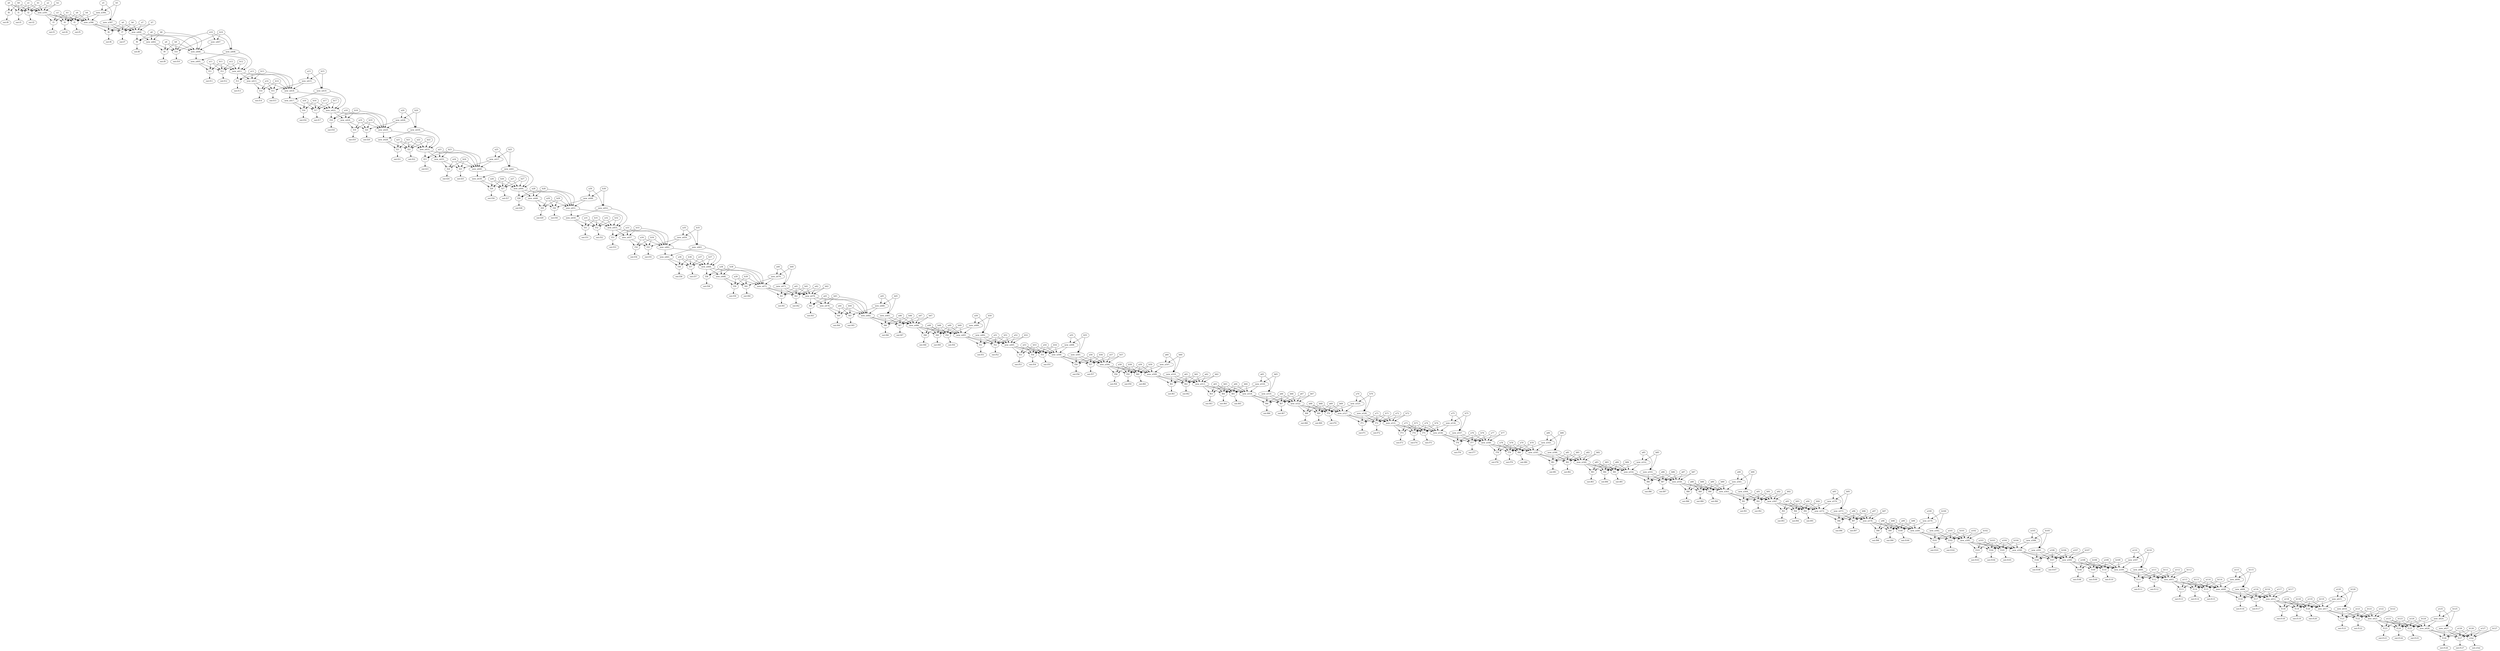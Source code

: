 digraph G {
    "a0" -> "f0";
    "b0" -> "f0";
    "a0" -> "f1";
    "b0" -> "f1";
    "a1" -> "f1";
    "b1" -> "f1";
    "a0" -> "f2";
    "b0" -> "f2";
    "a1" -> "f2";
    "b1" -> "f2";
    "a2" -> "f2";
    "b2" -> "f2";
    "new_n391_" -> "f3";
    "a3" -> "f3";
    "b3" -> "f3";
    "a1" -> "new_n391_";
    "a2" -> "new_n391_";
    "b2" -> "new_n391_";
    "b1" -> "new_n391_";
    "b0" -> "new_n391_";
    "a0" -> "new_n391_";
    "new_n391_" -> "f4";
    "a3" -> "f4";
    "b3" -> "f4";
    "a4" -> "f4";
    "b4" -> "f4";
    "new_n391_" -> "f5";
    "a4" -> "f5";
    "b4" -> "f5";
    "a3" -> "f5";
    "b3" -> "f5";
    "new_n394_" -> "f5";
    "a5" -> "new_n394_";
    "b5" -> "new_n394_";
    "new_n396_" -> "f6";
    "new_n397_" -> "f6";
    "a6" -> "f6";
    "b6" -> "f6";
    "new_n391_" -> "new_n396_";
    "a4" -> "new_n396_";
    "b4" -> "new_n396_";
    "a3" -> "new_n396_";
    "b3" -> "new_n396_";
    "new_n394_" -> "new_n396_";
    "a5" -> "new_n397_";
    "b5" -> "new_n397_";
    "new_n396_" -> "f7";
    "new_n397_" -> "f7";
    "a6" -> "f7";
    "b6" -> "f7";
    "a7" -> "f7";
    "b7" -> "f7";
    "new_n400_" -> "f8";
    "a8" -> "f8";
    "b8" -> "f8";
    "a6" -> "new_n400_";
    "a7" -> "new_n400_";
    "b7" -> "new_n400_";
    "b6" -> "new_n400_";
    "new_n397_" -> "new_n400_";
    "new_n396_" -> "new_n400_";
    "new_n402_" -> "f9";
    "a9" -> "f9";
    "b9" -> "f9";
    "new_n400_" -> "new_n402_";
    "a8" -> "new_n402_";
    "b8" -> "new_n402_";
    "new_n402_" -> "f10";
    "a9" -> "f10";
    "b9" -> "f10";
    "a10" -> "f10";
    "b10" -> "f10";
    "new_n405_" -> "f11";
    "a11" -> "f11";
    "b11" -> "f11";
    "new_n406_" -> "new_n405_";
    "new_n408_" -> "new_n405_";
    "new_n400_" -> "new_n406_";
    "a9" -> "new_n406_";
    "b9" -> "new_n406_";
    "a8" -> "new_n406_";
    "b8" -> "new_n406_";
    "new_n407_" -> "new_n406_";
    "a10" -> "new_n407_";
    "b10" -> "new_n407_";
    "a10" -> "new_n408_";
    "b10" -> "new_n408_";
    "new_n405_" -> "f12";
    "a11" -> "f12";
    "b11" -> "f12";
    "a12" -> "f12";
    "b12" -> "f12";
    "new_n411_" -> "f13";
    "a13" -> "f13";
    "b13" -> "f13";
    "a11" -> "new_n411_";
    "a12" -> "new_n411_";
    "b12" -> "new_n411_";
    "b11" -> "new_n411_";
    "new_n408_" -> "new_n411_";
    "new_n406_" -> "new_n411_";
    "new_n413_" -> "f14";
    "a14" -> "f14";
    "b14" -> "f14";
    "new_n411_" -> "new_n413_";
    "a13" -> "new_n413_";
    "b13" -> "new_n413_";
    "new_n413_" -> "f15";
    "a14" -> "f15";
    "b14" -> "f15";
    "new_n415_" -> "f15";
    "a15" -> "new_n415_";
    "b15" -> "new_n415_";
    "new_n417_" -> "f16";
    "a16" -> "f16";
    "b16" -> "f16";
    "new_n418_" -> "new_n417_";
    "new_n419_" -> "new_n417_";
    "new_n411_" -> "new_n418_";
    "a14" -> "new_n418_";
    "b14" -> "new_n418_";
    "a13" -> "new_n418_";
    "b13" -> "new_n418_";
    "new_n415_" -> "new_n418_";
    "a15" -> "new_n419_";
    "b15" -> "new_n419_";
    "new_n417_" -> "f17";
    "a16" -> "f17";
    "b16" -> "f17";
    "a17" -> "f17";
    "b17" -> "f17";
    "new_n422_" -> "f18";
    "a18" -> "f18";
    "b18" -> "f18";
    "a16" -> "new_n422_";
    "a17" -> "new_n422_";
    "b17" -> "new_n422_";
    "b16" -> "new_n422_";
    "new_n419_" -> "new_n422_";
    "new_n418_" -> "new_n422_";
    "new_n424_" -> "f19";
    "a19" -> "f19";
    "b19" -> "f19";
    "new_n422_" -> "new_n424_";
    "a18" -> "new_n424_";
    "b18" -> "new_n424_";
    "new_n424_" -> "f20";
    "a19" -> "f20";
    "b19" -> "f20";
    "new_n426_" -> "f20";
    "a20" -> "new_n426_";
    "b20" -> "new_n426_";
    "new_n428_" -> "f21";
    "a21" -> "f21";
    "b21" -> "f21";
    "new_n429_" -> "new_n428_";
    "new_n430_" -> "new_n428_";
    "new_n422_" -> "new_n429_";
    "a19" -> "new_n429_";
    "b19" -> "new_n429_";
    "a18" -> "new_n429_";
    "b18" -> "new_n429_";
    "new_n426_" -> "new_n429_";
    "a20" -> "new_n430_";
    "b20" -> "new_n430_";
    "new_n428_" -> "f22";
    "a21" -> "f22";
    "b21" -> "f22";
    "a22" -> "f22";
    "b22" -> "f22";
    "new_n433_" -> "f23";
    "a23" -> "f23";
    "b23" -> "f23";
    "a21" -> "new_n433_";
    "a22" -> "new_n433_";
    "b22" -> "new_n433_";
    "b21" -> "new_n433_";
    "new_n430_" -> "new_n433_";
    "new_n429_" -> "new_n433_";
    "new_n435_" -> "f24";
    "a24" -> "f24";
    "b24" -> "f24";
    "new_n433_" -> "new_n435_";
    "a23" -> "new_n435_";
    "b23" -> "new_n435_";
    "new_n435_" -> "f25";
    "a24" -> "f25";
    "b24" -> "f25";
    "new_n437_" -> "f25";
    "a25" -> "new_n437_";
    "b25" -> "new_n437_";
    "new_n439_" -> "f26";
    "a26" -> "f26";
    "b26" -> "f26";
    "new_n440_" -> "new_n439_";
    "new_n441_" -> "new_n439_";
    "new_n433_" -> "new_n440_";
    "a24" -> "new_n440_";
    "b24" -> "new_n440_";
    "a23" -> "new_n440_";
    "b23" -> "new_n440_";
    "new_n437_" -> "new_n440_";
    "a25" -> "new_n441_";
    "b25" -> "new_n441_";
    "new_n439_" -> "f27";
    "a26" -> "f27";
    "b26" -> "f27";
    "a27" -> "f27";
    "b27" -> "f27";
    "new_n444_" -> "f28";
    "a28" -> "f28";
    "b28" -> "f28";
    "a26" -> "new_n444_";
    "a27" -> "new_n444_";
    "b27" -> "new_n444_";
    "b26" -> "new_n444_";
    "new_n441_" -> "new_n444_";
    "new_n440_" -> "new_n444_";
    "new_n446_" -> "f29";
    "a29" -> "f29";
    "b29" -> "f29";
    "new_n444_" -> "new_n446_";
    "a28" -> "new_n446_";
    "b28" -> "new_n446_";
    "new_n446_" -> "f30";
    "a29" -> "f30";
    "b29" -> "f30";
    "new_n448_" -> "f30";
    "a30" -> "new_n448_";
    "b30" -> "new_n448_";
    "new_n450_" -> "f31";
    "a31" -> "f31";
    "b31" -> "f31";
    "new_n451_" -> "new_n450_";
    "new_n452_" -> "new_n450_";
    "new_n444_" -> "new_n451_";
    "a29" -> "new_n451_";
    "b29" -> "new_n451_";
    "a28" -> "new_n451_";
    "b28" -> "new_n451_";
    "new_n448_" -> "new_n451_";
    "a30" -> "new_n452_";
    "b30" -> "new_n452_";
    "new_n450_" -> "f32";
    "a31" -> "f32";
    "b31" -> "f32";
    "a32" -> "f32";
    "b32" -> "f32";
    "new_n455_" -> "f33";
    "a33" -> "f33";
    "b33" -> "f33";
    "a31" -> "new_n455_";
    "a32" -> "new_n455_";
    "b32" -> "new_n455_";
    "b31" -> "new_n455_";
    "new_n452_" -> "new_n455_";
    "new_n451_" -> "new_n455_";
    "new_n457_" -> "f34";
    "a34" -> "f34";
    "b34" -> "f34";
    "new_n455_" -> "new_n457_";
    "a33" -> "new_n457_";
    "b33" -> "new_n457_";
    "new_n457_" -> "f35";
    "a34" -> "f35";
    "b34" -> "f35";
    "new_n459_" -> "f35";
    "a35" -> "new_n459_";
    "b35" -> "new_n459_";
    "new_n461_" -> "f36";
    "a36" -> "f36";
    "b36" -> "f36";
    "new_n462_" -> "new_n461_";
    "new_n463_" -> "new_n461_";
    "new_n455_" -> "new_n462_";
    "a34" -> "new_n462_";
    "b34" -> "new_n462_";
    "a33" -> "new_n462_";
    "b33" -> "new_n462_";
    "new_n459_" -> "new_n462_";
    "a35" -> "new_n463_";
    "b35" -> "new_n463_";
    "new_n461_" -> "f37";
    "a36" -> "f37";
    "b36" -> "f37";
    "a37" -> "f37";
    "b37" -> "f37";
    "new_n466_" -> "f38";
    "a38" -> "f38";
    "b38" -> "f38";
    "a36" -> "new_n466_";
    "a37" -> "new_n466_";
    "b37" -> "new_n466_";
    "b36" -> "new_n466_";
    "new_n463_" -> "new_n466_";
    "new_n462_" -> "new_n466_";
    "new_n468_" -> "f39";
    "a39" -> "f39";
    "b39" -> "f39";
    "new_n466_" -> "new_n468_";
    "a38" -> "new_n468_";
    "b38" -> "new_n468_";
    "new_n468_" -> "f40";
    "a39" -> "f40";
    "b39" -> "f40";
    "new_n470_" -> "f40";
    "a40" -> "new_n470_";
    "b40" -> "new_n470_";
    "new_n472_" -> "f41";
    "new_n473_" -> "f41";
    "a41" -> "f41";
    "b41" -> "f41";
    "new_n466_" -> "new_n472_";
    "a39" -> "new_n472_";
    "b39" -> "new_n472_";
    "a38" -> "new_n472_";
    "b38" -> "new_n472_";
    "new_n470_" -> "new_n472_";
    "a40" -> "new_n473_";
    "b40" -> "new_n473_";
    "new_n472_" -> "f42";
    "new_n473_" -> "f42";
    "a41" -> "f42";
    "b41" -> "f42";
    "a42" -> "f42";
    "b42" -> "f42";
    "new_n476_" -> "f43";
    "a43" -> "f43";
    "b43" -> "f43";
    "a41" -> "new_n476_";
    "a42" -> "new_n476_";
    "b42" -> "new_n476_";
    "b41" -> "new_n476_";
    "new_n473_" -> "new_n476_";
    "new_n472_" -> "new_n476_";
    "new_n478_" -> "f44";
    "a44" -> "f44";
    "b44" -> "f44";
    "new_n476_" -> "new_n478_";
    "a43" -> "new_n478_";
    "b43" -> "new_n478_";
    "new_n478_" -> "f45";
    "a44" -> "f45";
    "b44" -> "f45";
    "new_n480_" -> "f45";
    "a45" -> "new_n480_";
    "b45" -> "new_n480_";
    "new_n482_" -> "f46";
    "new_n483_" -> "f46";
    "a46" -> "f46";
    "b46" -> "f46";
    "new_n476_" -> "new_n482_";
    "a44" -> "new_n482_";
    "b44" -> "new_n482_";
    "a43" -> "new_n482_";
    "b43" -> "new_n482_";
    "new_n480_" -> "new_n482_";
    "a45" -> "new_n483_";
    "b45" -> "new_n483_";
    "new_n482_" -> "f47";
    "new_n483_" -> "f47";
    "a46" -> "f47";
    "b46" -> "f47";
    "a47" -> "f47";
    "b47" -> "f47";
    "new_n486_" -> "f48";
    "a48" -> "f48";
    "b48" -> "f48";
    "a46" -> "new_n486_";
    "a47" -> "new_n486_";
    "b47" -> "new_n486_";
    "b46" -> "new_n486_";
    "new_n483_" -> "new_n486_";
    "new_n482_" -> "new_n486_";
    "new_n486_" -> "f49";
    "a48" -> "f49";
    "b48" -> "f49";
    "a49" -> "f49";
    "b49" -> "f49";
    "new_n486_" -> "f50";
    "a49" -> "f50";
    "b49" -> "f50";
    "a48" -> "f50";
    "b48" -> "f50";
    "new_n489_" -> "f50";
    "a50" -> "new_n489_";
    "b50" -> "new_n489_";
    "new_n491_" -> "f51";
    "new_n492_" -> "f51";
    "a51" -> "f51";
    "b51" -> "f51";
    "new_n486_" -> "new_n491_";
    "a49" -> "new_n491_";
    "b49" -> "new_n491_";
    "a48" -> "new_n491_";
    "b48" -> "new_n491_";
    "new_n489_" -> "new_n491_";
    "a50" -> "new_n492_";
    "b50" -> "new_n492_";
    "new_n491_" -> "f52";
    "new_n492_" -> "f52";
    "a51" -> "f52";
    "b51" -> "f52";
    "a52" -> "f52";
    "b52" -> "f52";
    "new_n495_" -> "f53";
    "a53" -> "f53";
    "b53" -> "f53";
    "a51" -> "new_n495_";
    "a52" -> "new_n495_";
    "b52" -> "new_n495_";
    "b51" -> "new_n495_";
    "new_n492_" -> "new_n495_";
    "new_n491_" -> "new_n495_";
    "new_n495_" -> "f54";
    "a53" -> "f54";
    "b53" -> "f54";
    "a54" -> "f54";
    "b54" -> "f54";
    "new_n495_" -> "f55";
    "a54" -> "f55";
    "b54" -> "f55";
    "a53" -> "f55";
    "b53" -> "f55";
    "new_n498_" -> "f55";
    "a55" -> "new_n498_";
    "b55" -> "new_n498_";
    "new_n500_" -> "f56";
    "new_n501_" -> "f56";
    "a56" -> "f56";
    "b56" -> "f56";
    "new_n495_" -> "new_n500_";
    "a54" -> "new_n500_";
    "b54" -> "new_n500_";
    "a53" -> "new_n500_";
    "b53" -> "new_n500_";
    "new_n498_" -> "new_n500_";
    "a55" -> "new_n501_";
    "b55" -> "new_n501_";
    "new_n500_" -> "f57";
    "new_n501_" -> "f57";
    "a56" -> "f57";
    "b56" -> "f57";
    "a57" -> "f57";
    "b57" -> "f57";
    "new_n504_" -> "f58";
    "a58" -> "f58";
    "b58" -> "f58";
    "a56" -> "new_n504_";
    "a57" -> "new_n504_";
    "b57" -> "new_n504_";
    "b56" -> "new_n504_";
    "new_n501_" -> "new_n504_";
    "new_n500_" -> "new_n504_";
    "new_n504_" -> "f59";
    "a58" -> "f59";
    "b58" -> "f59";
    "a59" -> "f59";
    "b59" -> "f59";
    "new_n504_" -> "f60";
    "a59" -> "f60";
    "b59" -> "f60";
    "a58" -> "f60";
    "b58" -> "f60";
    "new_n507_" -> "f60";
    "a60" -> "new_n507_";
    "b60" -> "new_n507_";
    "new_n509_" -> "f61";
    "new_n510_" -> "f61";
    "a61" -> "f61";
    "b61" -> "f61";
    "new_n504_" -> "new_n509_";
    "a59" -> "new_n509_";
    "b59" -> "new_n509_";
    "a58" -> "new_n509_";
    "b58" -> "new_n509_";
    "new_n507_" -> "new_n509_";
    "a60" -> "new_n510_";
    "b60" -> "new_n510_";
    "new_n509_" -> "f62";
    "new_n510_" -> "f62";
    "a61" -> "f62";
    "b61" -> "f62";
    "a62" -> "f62";
    "b62" -> "f62";
    "new_n513_" -> "f63";
    "a63" -> "f63";
    "b63" -> "f63";
    "a61" -> "new_n513_";
    "a62" -> "new_n513_";
    "b62" -> "new_n513_";
    "b61" -> "new_n513_";
    "new_n510_" -> "new_n513_";
    "new_n509_" -> "new_n513_";
    "new_n513_" -> "f64";
    "a63" -> "f64";
    "b63" -> "f64";
    "a64" -> "f64";
    "b64" -> "f64";
    "new_n513_" -> "f65";
    "a64" -> "f65";
    "b64" -> "f65";
    "a63" -> "f65";
    "b63" -> "f65";
    "new_n516_" -> "f65";
    "a65" -> "new_n516_";
    "b65" -> "new_n516_";
    "new_n518_" -> "f66";
    "new_n519_" -> "f66";
    "a66" -> "f66";
    "b66" -> "f66";
    "new_n513_" -> "new_n518_";
    "a64" -> "new_n518_";
    "b64" -> "new_n518_";
    "a63" -> "new_n518_";
    "b63" -> "new_n518_";
    "new_n516_" -> "new_n518_";
    "a65" -> "new_n519_";
    "b65" -> "new_n519_";
    "new_n518_" -> "f67";
    "new_n519_" -> "f67";
    "a66" -> "f67";
    "b66" -> "f67";
    "a67" -> "f67";
    "b67" -> "f67";
    "new_n522_" -> "f68";
    "a68" -> "f68";
    "b68" -> "f68";
    "a66" -> "new_n522_";
    "a67" -> "new_n522_";
    "b67" -> "new_n522_";
    "b66" -> "new_n522_";
    "new_n519_" -> "new_n522_";
    "new_n518_" -> "new_n522_";
    "new_n522_" -> "f69";
    "a68" -> "f69";
    "b68" -> "f69";
    "a69" -> "f69";
    "b69" -> "f69";
    "new_n522_" -> "f70";
    "a69" -> "f70";
    "b69" -> "f70";
    "a68" -> "f70";
    "b68" -> "f70";
    "new_n525_" -> "f70";
    "a70" -> "new_n525_";
    "b70" -> "new_n525_";
    "new_n527_" -> "f71";
    "new_n528_" -> "f71";
    "a71" -> "f71";
    "b71" -> "f71";
    "new_n522_" -> "new_n527_";
    "a69" -> "new_n527_";
    "b69" -> "new_n527_";
    "a68" -> "new_n527_";
    "b68" -> "new_n527_";
    "new_n525_" -> "new_n527_";
    "a70" -> "new_n528_";
    "b70" -> "new_n528_";
    "new_n527_" -> "f72";
    "new_n528_" -> "f72";
    "a71" -> "f72";
    "b71" -> "f72";
    "a72" -> "f72";
    "b72" -> "f72";
    "new_n531_" -> "f73";
    "a73" -> "f73";
    "b73" -> "f73";
    "a71" -> "new_n531_";
    "a72" -> "new_n531_";
    "b72" -> "new_n531_";
    "b71" -> "new_n531_";
    "new_n528_" -> "new_n531_";
    "new_n527_" -> "new_n531_";
    "new_n531_" -> "f74";
    "a73" -> "f74";
    "b73" -> "f74";
    "a74" -> "f74";
    "b74" -> "f74";
    "new_n531_" -> "f75";
    "a74" -> "f75";
    "b74" -> "f75";
    "a73" -> "f75";
    "b73" -> "f75";
    "new_n534_" -> "f75";
    "a75" -> "new_n534_";
    "b75" -> "new_n534_";
    "new_n536_" -> "f76";
    "new_n537_" -> "f76";
    "a76" -> "f76";
    "b76" -> "f76";
    "new_n531_" -> "new_n536_";
    "a74" -> "new_n536_";
    "b74" -> "new_n536_";
    "a73" -> "new_n536_";
    "b73" -> "new_n536_";
    "new_n534_" -> "new_n536_";
    "a75" -> "new_n537_";
    "b75" -> "new_n537_";
    "new_n536_" -> "f77";
    "new_n537_" -> "f77";
    "a76" -> "f77";
    "b76" -> "f77";
    "a77" -> "f77";
    "b77" -> "f77";
    "new_n540_" -> "f78";
    "a78" -> "f78";
    "b78" -> "f78";
    "a76" -> "new_n540_";
    "a77" -> "new_n540_";
    "b77" -> "new_n540_";
    "b76" -> "new_n540_";
    "new_n537_" -> "new_n540_";
    "new_n536_" -> "new_n540_";
    "new_n540_" -> "f79";
    "a78" -> "f79";
    "b78" -> "f79";
    "a79" -> "f79";
    "b79" -> "f79";
    "new_n540_" -> "f80";
    "a79" -> "f80";
    "b79" -> "f80";
    "a78" -> "f80";
    "b78" -> "f80";
    "new_n543_" -> "f80";
    "a80" -> "new_n543_";
    "b80" -> "new_n543_";
    "new_n545_" -> "f81";
    "new_n546_" -> "f81";
    "a81" -> "f81";
    "b81" -> "f81";
    "new_n540_" -> "new_n545_";
    "a79" -> "new_n545_";
    "b79" -> "new_n545_";
    "a78" -> "new_n545_";
    "b78" -> "new_n545_";
    "new_n543_" -> "new_n545_";
    "a80" -> "new_n546_";
    "b80" -> "new_n546_";
    "new_n545_" -> "f82";
    "new_n546_" -> "f82";
    "a81" -> "f82";
    "b81" -> "f82";
    "a82" -> "f82";
    "b82" -> "f82";
    "new_n549_" -> "f83";
    "a83" -> "f83";
    "b83" -> "f83";
    "a81" -> "new_n549_";
    "a82" -> "new_n549_";
    "b82" -> "new_n549_";
    "b81" -> "new_n549_";
    "new_n546_" -> "new_n549_";
    "new_n545_" -> "new_n549_";
    "new_n549_" -> "f84";
    "a83" -> "f84";
    "b83" -> "f84";
    "a84" -> "f84";
    "b84" -> "f84";
    "new_n549_" -> "f85";
    "a84" -> "f85";
    "b84" -> "f85";
    "a83" -> "f85";
    "b83" -> "f85";
    "new_n552_" -> "f85";
    "a85" -> "new_n552_";
    "b85" -> "new_n552_";
    "new_n554_" -> "f86";
    "new_n555_" -> "f86";
    "a86" -> "f86";
    "b86" -> "f86";
    "new_n549_" -> "new_n554_";
    "a84" -> "new_n554_";
    "b84" -> "new_n554_";
    "a83" -> "new_n554_";
    "b83" -> "new_n554_";
    "new_n552_" -> "new_n554_";
    "a85" -> "new_n555_";
    "b85" -> "new_n555_";
    "new_n554_" -> "f87";
    "new_n555_" -> "f87";
    "a86" -> "f87";
    "b86" -> "f87";
    "a87" -> "f87";
    "b87" -> "f87";
    "new_n558_" -> "f88";
    "a88" -> "f88";
    "b88" -> "f88";
    "a86" -> "new_n558_";
    "a87" -> "new_n558_";
    "b87" -> "new_n558_";
    "b86" -> "new_n558_";
    "new_n555_" -> "new_n558_";
    "new_n554_" -> "new_n558_";
    "new_n558_" -> "f89";
    "a88" -> "f89";
    "b88" -> "f89";
    "a89" -> "f89";
    "b89" -> "f89";
    "new_n558_" -> "f90";
    "a89" -> "f90";
    "b89" -> "f90";
    "a88" -> "f90";
    "b88" -> "f90";
    "new_n561_" -> "f90";
    "a90" -> "new_n561_";
    "b90" -> "new_n561_";
    "new_n563_" -> "f91";
    "new_n564_" -> "f91";
    "a91" -> "f91";
    "b91" -> "f91";
    "new_n558_" -> "new_n563_";
    "a89" -> "new_n563_";
    "b89" -> "new_n563_";
    "a88" -> "new_n563_";
    "b88" -> "new_n563_";
    "new_n561_" -> "new_n563_";
    "a90" -> "new_n564_";
    "b90" -> "new_n564_";
    "new_n563_" -> "f92";
    "new_n564_" -> "f92";
    "a91" -> "f92";
    "b91" -> "f92";
    "a92" -> "f92";
    "b92" -> "f92";
    "new_n567_" -> "f93";
    "a93" -> "f93";
    "b93" -> "f93";
    "a91" -> "new_n567_";
    "a92" -> "new_n567_";
    "b92" -> "new_n567_";
    "b91" -> "new_n567_";
    "new_n564_" -> "new_n567_";
    "new_n563_" -> "new_n567_";
    "new_n567_" -> "f94";
    "a93" -> "f94";
    "b93" -> "f94";
    "a94" -> "f94";
    "b94" -> "f94";
    "new_n567_" -> "f95";
    "a94" -> "f95";
    "b94" -> "f95";
    "a93" -> "f95";
    "b93" -> "f95";
    "new_n570_" -> "f95";
    "a95" -> "new_n570_";
    "b95" -> "new_n570_";
    "new_n572_" -> "f96";
    "new_n573_" -> "f96";
    "a96" -> "f96";
    "b96" -> "f96";
    "new_n567_" -> "new_n572_";
    "a94" -> "new_n572_";
    "b94" -> "new_n572_";
    "a93" -> "new_n572_";
    "b93" -> "new_n572_";
    "new_n570_" -> "new_n572_";
    "a95" -> "new_n573_";
    "b95" -> "new_n573_";
    "new_n572_" -> "f97";
    "new_n573_" -> "f97";
    "a96" -> "f97";
    "b96" -> "f97";
    "a97" -> "f97";
    "b97" -> "f97";
    "new_n576_" -> "f98";
    "a98" -> "f98";
    "b98" -> "f98";
    "a96" -> "new_n576_";
    "a97" -> "new_n576_";
    "b97" -> "new_n576_";
    "b96" -> "new_n576_";
    "new_n573_" -> "new_n576_";
    "new_n572_" -> "new_n576_";
    "new_n576_" -> "f99";
    "a98" -> "f99";
    "b98" -> "f99";
    "a99" -> "f99";
    "b99" -> "f99";
    "new_n576_" -> "f100";
    "a99" -> "f100";
    "b99" -> "f100";
    "a98" -> "f100";
    "b98" -> "f100";
    "new_n579_" -> "f100";
    "a100" -> "new_n579_";
    "b100" -> "new_n579_";
    "new_n581_" -> "f101";
    "new_n582_" -> "f101";
    "a101" -> "f101";
    "b101" -> "f101";
    "new_n576_" -> "new_n581_";
    "a99" -> "new_n581_";
    "b99" -> "new_n581_";
    "a98" -> "new_n581_";
    "b98" -> "new_n581_";
    "new_n579_" -> "new_n581_";
    "a100" -> "new_n582_";
    "b100" -> "new_n582_";
    "new_n581_" -> "f102";
    "new_n582_" -> "f102";
    "a101" -> "f102";
    "b101" -> "f102";
    "a102" -> "f102";
    "b102" -> "f102";
    "new_n585_" -> "f103";
    "a103" -> "f103";
    "b103" -> "f103";
    "a101" -> "new_n585_";
    "a102" -> "new_n585_";
    "b102" -> "new_n585_";
    "b101" -> "new_n585_";
    "new_n582_" -> "new_n585_";
    "new_n581_" -> "new_n585_";
    "new_n585_" -> "f104";
    "a103" -> "f104";
    "b103" -> "f104";
    "a104" -> "f104";
    "b104" -> "f104";
    "new_n585_" -> "f105";
    "a104" -> "f105";
    "b104" -> "f105";
    "a103" -> "f105";
    "b103" -> "f105";
    "new_n588_" -> "f105";
    "a105" -> "new_n588_";
    "b105" -> "new_n588_";
    "new_n590_" -> "f106";
    "new_n591_" -> "f106";
    "a106" -> "f106";
    "b106" -> "f106";
    "new_n585_" -> "new_n590_";
    "a104" -> "new_n590_";
    "b104" -> "new_n590_";
    "a103" -> "new_n590_";
    "b103" -> "new_n590_";
    "new_n588_" -> "new_n590_";
    "a105" -> "new_n591_";
    "b105" -> "new_n591_";
    "new_n590_" -> "f107";
    "new_n591_" -> "f107";
    "a106" -> "f107";
    "b106" -> "f107";
    "a107" -> "f107";
    "b107" -> "f107";
    "new_n594_" -> "f108";
    "a108" -> "f108";
    "b108" -> "f108";
    "a106" -> "new_n594_";
    "a107" -> "new_n594_";
    "b107" -> "new_n594_";
    "b106" -> "new_n594_";
    "new_n591_" -> "new_n594_";
    "new_n590_" -> "new_n594_";
    "new_n594_" -> "f109";
    "a108" -> "f109";
    "b108" -> "f109";
    "a109" -> "f109";
    "b109" -> "f109";
    "new_n594_" -> "f110";
    "a109" -> "f110";
    "b109" -> "f110";
    "a108" -> "f110";
    "b108" -> "f110";
    "new_n597_" -> "f110";
    "a110" -> "new_n597_";
    "b110" -> "new_n597_";
    "new_n599_" -> "f111";
    "new_n600_" -> "f111";
    "a111" -> "f111";
    "b111" -> "f111";
    "new_n594_" -> "new_n599_";
    "a109" -> "new_n599_";
    "b109" -> "new_n599_";
    "a108" -> "new_n599_";
    "b108" -> "new_n599_";
    "new_n597_" -> "new_n599_";
    "a110" -> "new_n600_";
    "b110" -> "new_n600_";
    "new_n599_" -> "f112";
    "new_n600_" -> "f112";
    "a111" -> "f112";
    "b111" -> "f112";
    "a112" -> "f112";
    "b112" -> "f112";
    "new_n603_" -> "f113";
    "a113" -> "f113";
    "b113" -> "f113";
    "a111" -> "new_n603_";
    "a112" -> "new_n603_";
    "b112" -> "new_n603_";
    "b111" -> "new_n603_";
    "new_n600_" -> "new_n603_";
    "new_n599_" -> "new_n603_";
    "new_n603_" -> "f114";
    "a113" -> "f114";
    "b113" -> "f114";
    "a114" -> "f114";
    "b114" -> "f114";
    "new_n603_" -> "f115";
    "a114" -> "f115";
    "b114" -> "f115";
    "a113" -> "f115";
    "b113" -> "f115";
    "new_n606_" -> "f115";
    "a115" -> "new_n606_";
    "b115" -> "new_n606_";
    "new_n608_" -> "f116";
    "new_n609_" -> "f116";
    "a116" -> "f116";
    "b116" -> "f116";
    "new_n603_" -> "new_n608_";
    "a114" -> "new_n608_";
    "b114" -> "new_n608_";
    "a113" -> "new_n608_";
    "b113" -> "new_n608_";
    "new_n606_" -> "new_n608_";
    "a115" -> "new_n609_";
    "b115" -> "new_n609_";
    "new_n608_" -> "f117";
    "new_n609_" -> "f117";
    "a116" -> "f117";
    "b116" -> "f117";
    "a117" -> "f117";
    "b117" -> "f117";
    "new_n612_" -> "f118";
    "a118" -> "f118";
    "b118" -> "f118";
    "a116" -> "new_n612_";
    "a117" -> "new_n612_";
    "b117" -> "new_n612_";
    "b116" -> "new_n612_";
    "new_n609_" -> "new_n612_";
    "new_n608_" -> "new_n612_";
    "new_n612_" -> "f119";
    "a118" -> "f119";
    "b118" -> "f119";
    "a119" -> "f119";
    "b119" -> "f119";
    "new_n612_" -> "f120";
    "a119" -> "f120";
    "b119" -> "f120";
    "a118" -> "f120";
    "b118" -> "f120";
    "new_n615_" -> "f120";
    "a120" -> "new_n615_";
    "b120" -> "new_n615_";
    "new_n617_" -> "f121";
    "new_n618_" -> "f121";
    "a121" -> "f121";
    "b121" -> "f121";
    "new_n612_" -> "new_n617_";
    "a119" -> "new_n617_";
    "b119" -> "new_n617_";
    "a118" -> "new_n617_";
    "b118" -> "new_n617_";
    "new_n615_" -> "new_n617_";
    "a120" -> "new_n618_";
    "b120" -> "new_n618_";
    "new_n617_" -> "f122";
    "new_n618_" -> "f122";
    "a121" -> "f122";
    "b121" -> "f122";
    "a122" -> "f122";
    "b122" -> "f122";
    "new_n621_" -> "f123";
    "a123" -> "f123";
    "b123" -> "f123";
    "a121" -> "new_n621_";
    "a122" -> "new_n621_";
    "b122" -> "new_n621_";
    "b121" -> "new_n621_";
    "new_n618_" -> "new_n621_";
    "new_n617_" -> "new_n621_";
    "new_n621_" -> "f124";
    "a123" -> "f124";
    "b123" -> "f124";
    "a124" -> "f124";
    "b124" -> "f124";
    "new_n621_" -> "f125";
    "a124" -> "f125";
    "b124" -> "f125";
    "a123" -> "f125";
    "b123" -> "f125";
    "new_n624_" -> "f125";
    "a125" -> "new_n624_";
    "b125" -> "new_n624_";
    "new_n626_" -> "f126";
    "new_n627_" -> "f126";
    "a126" -> "f126";
    "b126" -> "f126";
    "new_n621_" -> "new_n626_";
    "a124" -> "new_n626_";
    "b124" -> "new_n626_";
    "a123" -> "new_n626_";
    "b123" -> "new_n626_";
    "new_n624_" -> "new_n626_";
    "a125" -> "new_n627_";
    "b125" -> "new_n627_";
    "new_n626_" -> "f127";
    "new_n627_" -> "f127";
    "a126" -> "f127";
    "b126" -> "f127";
    "a127" -> "f127";
    "b127" -> "f127";
    "a126" -> "cOut";
    "a127" -> "cOut";
    "b127" -> "cOut";
    "b126" -> "cOut";
    "new_n627_" -> "cOut";
    "new_n626_" -> "cOut";
    "f0" -> "out:f0";
    "f1" -> "out:f1";
    "f2" -> "out:f2";
    "f3" -> "out:f3";
    "f4" -> "out:f4";
    "f5" -> "out:f5";
    "f6" -> "out:f6";
    "f7" -> "out:f7";
    "f8" -> "out:f8";
    "f9" -> "out:f9";
    "f10" -> "out:f10";
    "f11" -> "out:f11";
    "f12" -> "out:f12";
    "f13" -> "out:f13";
    "f14" -> "out:f14";
    "f15" -> "out:f15";
    "f16" -> "out:f16";
    "f17" -> "out:f17";
    "f18" -> "out:f18";
    "f19" -> "out:f19";
    "f20" -> "out:f20";
    "f21" -> "out:f21";
    "f22" -> "out:f22";
    "f23" -> "out:f23";
    "f24" -> "out:f24";
    "f25" -> "out:f25";
    "f26" -> "out:f26";
    "f27" -> "out:f27";
    "f28" -> "out:f28";
    "f29" -> "out:f29";
    "f30" -> "out:f30";
    "f31" -> "out:f31";
    "f32" -> "out:f32";
    "f33" -> "out:f33";
    "f34" -> "out:f34";
    "f35" -> "out:f35";
    "f36" -> "out:f36";
    "f37" -> "out:f37";
    "f38" -> "out:f38";
    "f39" -> "out:f39";
    "f40" -> "out:f40";
    "f41" -> "out:f41";
    "f42" -> "out:f42";
    "f43" -> "out:f43";
    "f44" -> "out:f44";
    "f45" -> "out:f45";
    "f46" -> "out:f46";
    "f47" -> "out:f47";
    "f48" -> "out:f48";
    "f49" -> "out:f49";
    "f50" -> "out:f50";
    "f51" -> "out:f51";
    "f52" -> "out:f52";
    "f53" -> "out:f53";
    "f54" -> "out:f54";
    "f55" -> "out:f55";
    "f56" -> "out:f56";
    "f57" -> "out:f57";
    "f58" -> "out:f58";
    "f59" -> "out:f59";
    "f60" -> "out:f60";
    "f61" -> "out:f61";
    "f62" -> "out:f62";
    "f63" -> "out:f63";
    "f64" -> "out:f64";
    "f65" -> "out:f65";
    "f66" -> "out:f66";
    "f67" -> "out:f67";
    "f68" -> "out:f68";
    "f69" -> "out:f69";
    "f70" -> "out:f70";
    "f71" -> "out:f71";
    "f72" -> "out:f72";
    "f73" -> "out:f73";
    "f74" -> "out:f74";
    "f75" -> "out:f75";
    "f76" -> "out:f76";
    "f77" -> "out:f77";
    "f78" -> "out:f78";
    "f79" -> "out:f79";
    "f80" -> "out:f80";
    "f81" -> "out:f81";
    "f82" -> "out:f82";
    "f83" -> "out:f83";
    "f84" -> "out:f84";
    "f85" -> "out:f85";
    "f86" -> "out:f86";
    "f87" -> "out:f87";
    "f88" -> "out:f88";
    "f89" -> "out:f89";
    "f90" -> "out:f90";
    "f91" -> "out:f91";
    "f92" -> "out:f92";
    "f93" -> "out:f93";
    "f94" -> "out:f94";
    "f95" -> "out:f95";
    "f96" -> "out:f96";
    "f97" -> "out:f97";
    "f98" -> "out:f98";
    "f99" -> "out:f99";
    "f100" -> "out:f100";
    "f101" -> "out:f101";
    "f102" -> "out:f102";
    "f103" -> "out:f103";
    "f104" -> "out:f104";
    "f105" -> "out:f105";
    "f106" -> "out:f106";
    "f107" -> "out:f107";
    "f108" -> "out:f108";
    "f109" -> "out:f109";
    "f110" -> "out:f110";
    "f111" -> "out:f111";
    "f112" -> "out:f112";
    "f113" -> "out:f113";
    "f114" -> "out:f114";
    "f115" -> "out:f115";
    "f116" -> "out:f116";
    "f117" -> "out:f117";
    "f118" -> "out:f118";
    "f119" -> "out:f119";
    "f120" -> "out:f120";
    "f121" -> "out:f121";
    "f122" -> "out:f122";
    "f123" -> "out:f123";
    "f124" -> "out:f124";
    "f125" -> "out:f125";
    "f126" -> "out:f126";
    "f127" -> "out:f127";
    "cOut" -> "out:cOut";
}
